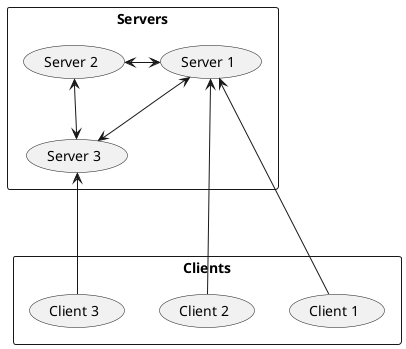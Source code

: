 @startuml
rectangle Servers{
(Server 1) <-> (Server 2)
(Server 1) <--> (Server 3)
(Server 2) <--> (Server 3)
}

rectangle Clients{
  (Server 1) <--- (Client 1)
  (Server 1) <--- (Client 2)
  (Server 3) <--- (Client 3)
}



@enduml